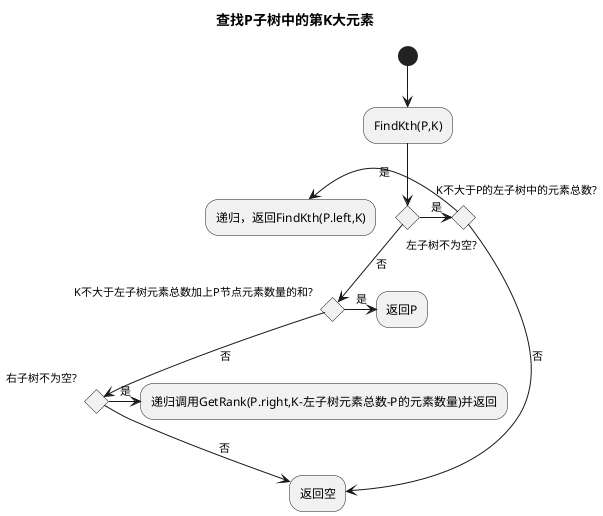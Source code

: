 @startuml
title 查找P子树中的第K大元素

(*) --> "FindKth(P,K)"

if "K不大于P的左子树中的元素总数?" then
    -l->[是] if "左子树不为空?" then
        -l->[是] "递归，返回FindKth(P.left,K)"
    else
        -->[否] "返回空"
    endif
else
    -d->[否] if "K不大于左子树元素总数加上P节点元素数量的和?" then
        -r->[是] "返回P"
    else
        -d->[否] if "右子树不为空?" then
            -r->[是] ”递归调用GetRank(P.right,K-左子树元素总数-P的元素数量)并返回"
        else
            -->[否] "返回空"
        endif
    endif
endif

@enduml
    



